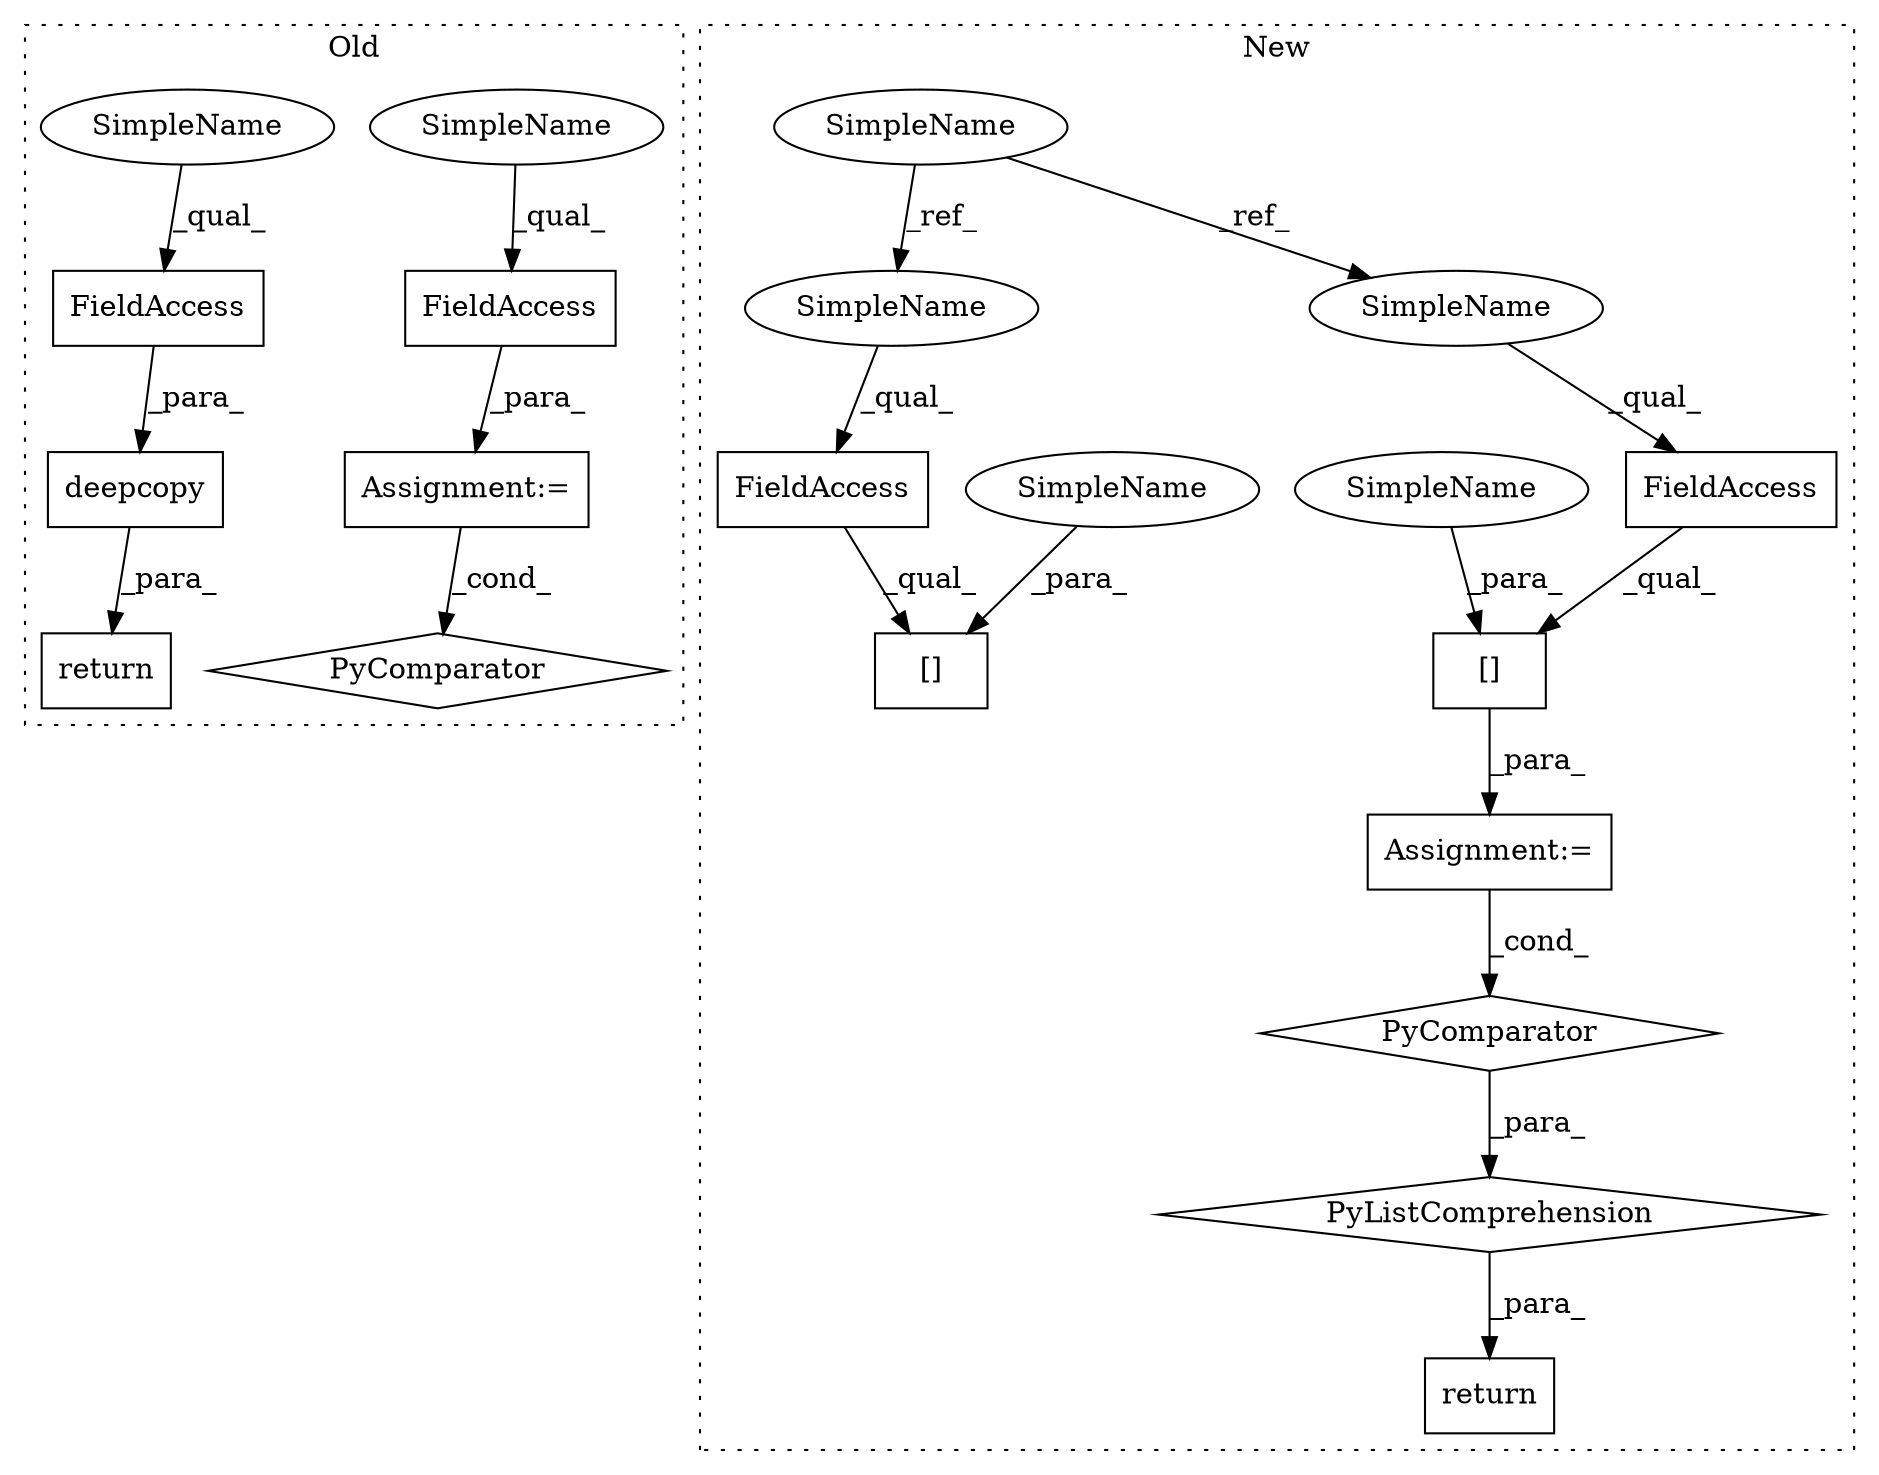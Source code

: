 digraph G {
subgraph cluster0 {
1 [label="deepcopy" a="32" s="4571,4601" l="9,1" shape="box"];
6 [label="return" a="41" s="4494" l="7" shape="box"];
7 [label="FieldAccess" a="22" s="4580" l="21" shape="box"];
12 [label="FieldAccess" a="22" s="4151" l="11" shape="box"];
14 [label="Assignment:=" a="7" s="4144" l="54" shape="box"];
15 [label="PyComparator" a="113" s="4144" l="54" shape="diamond"];
20 [label="SimpleName" a="42" s="4151" l="4" shape="ellipse"];
21 [label="SimpleName" a="42" s="4580" l="4" shape="ellipse"];
label = "Old";
style="dotted";
}
subgraph cluster1 {
2 [label="PyComparator" a="113" s="5874" l="46" shape="diamond"];
3 [label="PyListComprehension" a="109" s="5465" l="587" shape="diamond"];
4 [label="Assignment:=" a="7" s="5874" l="46" shape="box"];
5 [label="return" a="41" s="5447" l="18" shape="box"];
8 [label="[]" a="2" s="5883,5910" l="19,1" shape="box"];
9 [label="FieldAccess" a="22" s="5883" l="18" shape="box"];
10 [label="SimpleName" a="42" s="5414" l="4" shape="ellipse"];
11 [label="FieldAccess" a="22" s="5708" l="18" shape="box"];
13 [label="[]" a="2" s="5708,5735" l="19,1" shape="box"];
16 [label="SimpleName" a="42" s="5902" l="8" shape="ellipse"];
17 [label="SimpleName" a="42" s="5727" l="8" shape="ellipse"];
18 [label="SimpleName" a="42" s="5708" l="4" shape="ellipse"];
19 [label="SimpleName" a="42" s="5883" l="4" shape="ellipse"];
label = "New";
style="dotted";
}
1 -> 6 [label="_para_"];
2 -> 3 [label="_para_"];
3 -> 5 [label="_para_"];
4 -> 2 [label="_cond_"];
7 -> 1 [label="_para_"];
8 -> 4 [label="_para_"];
9 -> 8 [label="_qual_"];
10 -> 19 [label="_ref_"];
10 -> 18 [label="_ref_"];
11 -> 13 [label="_qual_"];
12 -> 14 [label="_para_"];
14 -> 15 [label="_cond_"];
16 -> 8 [label="_para_"];
17 -> 13 [label="_para_"];
18 -> 11 [label="_qual_"];
19 -> 9 [label="_qual_"];
20 -> 12 [label="_qual_"];
21 -> 7 [label="_qual_"];
}